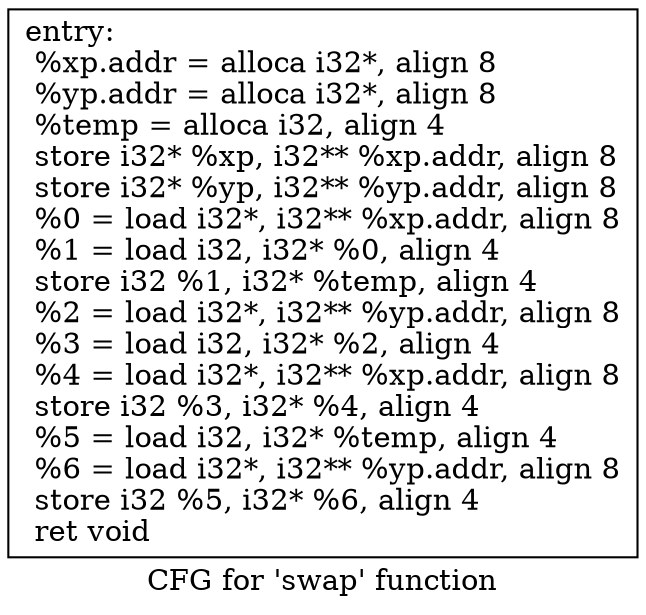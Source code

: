 digraph "CFG for 'swap' function" {
	label="CFG for 'swap' function";

	Node0x5600059ef5e0 [shape=record,label="{entry:\l  %xp.addr = alloca i32*, align 8\l  %yp.addr = alloca i32*, align 8\l  %temp = alloca i32, align 4\l  store i32* %xp, i32** %xp.addr, align 8\l  store i32* %yp, i32** %yp.addr, align 8\l  %0 = load i32*, i32** %xp.addr, align 8\l  %1 = load i32, i32* %0, align 4\l  store i32 %1, i32* %temp, align 4\l  %2 = load i32*, i32** %yp.addr, align 8\l  %3 = load i32, i32* %2, align 4\l  %4 = load i32*, i32** %xp.addr, align 8\l  store i32 %3, i32* %4, align 4\l  %5 = load i32, i32* %temp, align 4\l  %6 = load i32*, i32** %yp.addr, align 8\l  store i32 %5, i32* %6, align 4\l  ret void\l}"];
}
